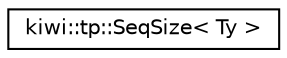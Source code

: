 digraph "Graphical Class Hierarchy"
{
 // LATEX_PDF_SIZE
  edge [fontname="Helvetica",fontsize="10",labelfontname="Helvetica",labelfontsize="10"];
  node [fontname="Helvetica",fontsize="10",shape=record];
  rankdir="LR";
  Node0 [label="kiwi::tp::SeqSize\< Ty \>",height=0.2,width=0.4,color="black", fillcolor="white", style="filled",URL="$structkiwi_1_1tp_1_1SeqSize.html",tooltip=" "];
}
